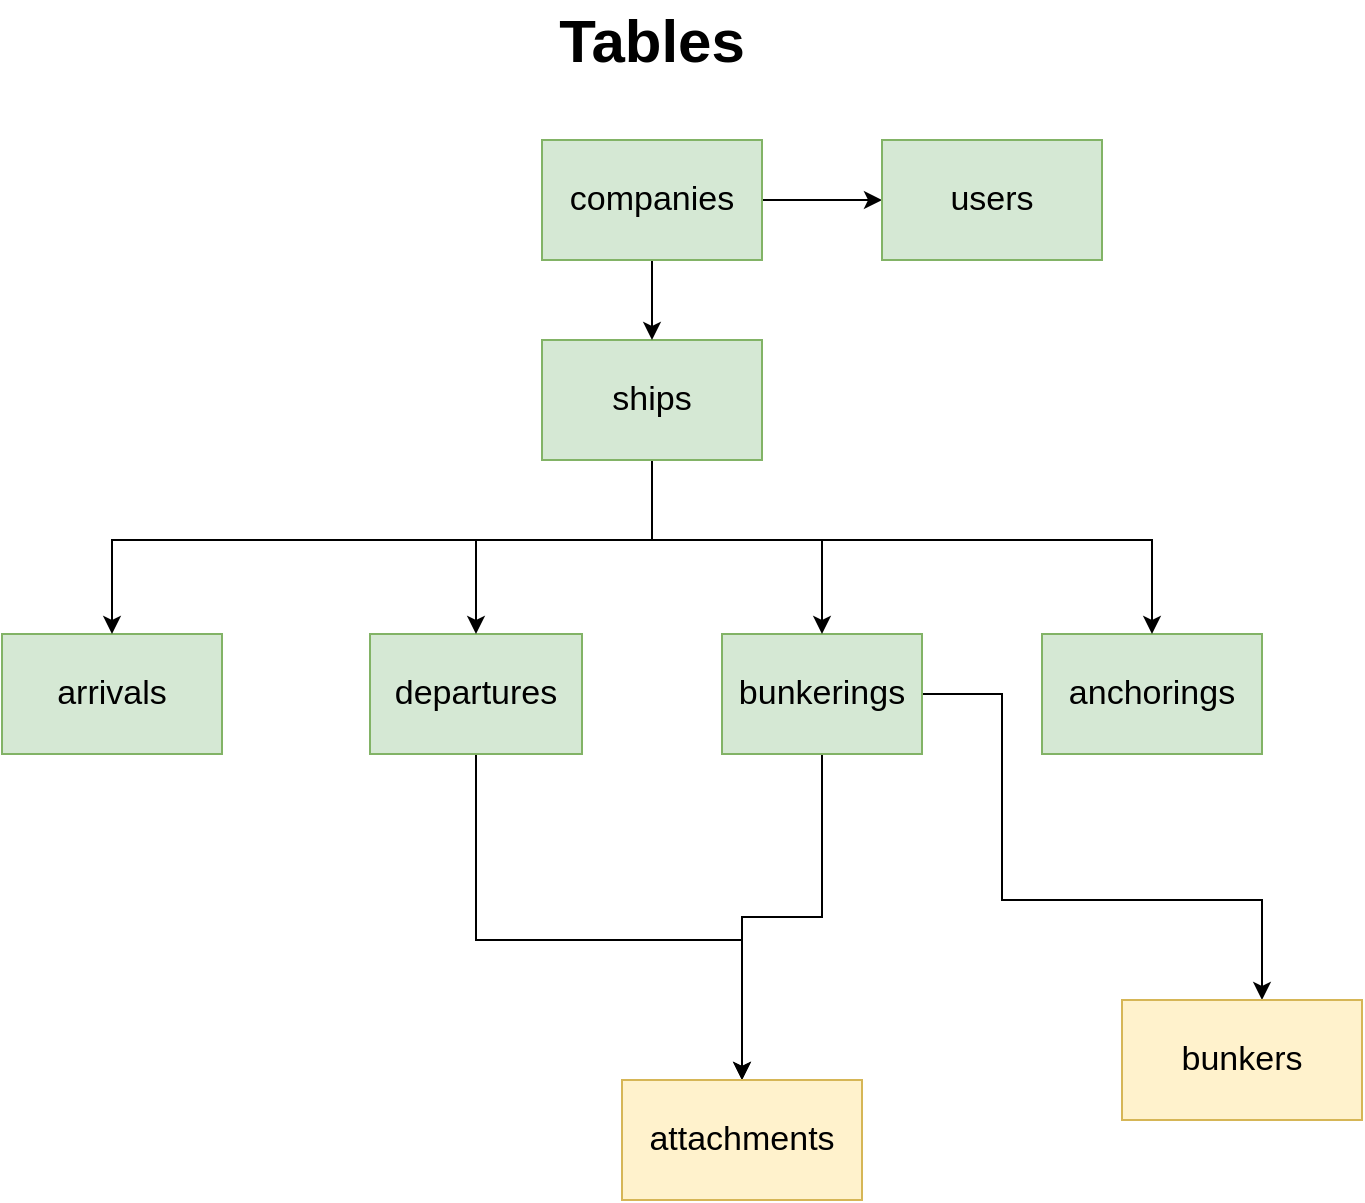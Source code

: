 <mxfile version="14.6.9" type="github" pages="4">
  <diagram id="DMX7ZR0cUQAZhBzKIlZs" name="Main Structure">
    <mxGraphModel dx="1666" dy="723" grid="1" gridSize="10" guides="1" tooltips="1" connect="1" arrows="1" fold="1" page="1" pageScale="1" pageWidth="827" pageHeight="1169" math="0" shadow="0">
      <root>
        <mxCell id="0" />
        <mxCell id="1" parent="0" />
        <mxCell id="1JxM3_afwxFaQtv4awE2-1" value="&lt;div style=&quot;font-size: 17px&quot;&gt;arrivals&lt;br style=&quot;font-size: 17px&quot;&gt;&lt;/div&gt;" style="rounded=0;whiteSpace=wrap;html=1;fontSize=17;fillColor=#d5e8d4;strokeColor=#82b366;" parent="1" vertex="1">
          <mxGeometry x="90" y="357" width="110" height="60" as="geometry" />
        </mxCell>
        <mxCell id="1JxM3_afwxFaQtv4awE2-2" value="Tables" style="text;html=1;strokeColor=none;fillColor=none;align=center;verticalAlign=middle;whiteSpace=wrap;rounded=0;fontSize=30;fontStyle=1" parent="1" vertex="1">
          <mxGeometry x="347" y="40" width="136" height="40" as="geometry" />
        </mxCell>
        <mxCell id="VkQ3xrl--yNiFmn9xW3m-1" style="edgeStyle=orthogonalEdgeStyle;rounded=0;orthogonalLoop=1;jettySize=auto;html=1;entryX=0.5;entryY=0;entryDx=0;entryDy=0;" edge="1" parent="1" source="1JxM3_afwxFaQtv4awE2-3" target="1JxM3_afwxFaQtv4awE2-9">
          <mxGeometry relative="1" as="geometry">
            <mxPoint x="410" y="550" as="targetPoint" />
            <Array as="points">
              <mxPoint x="327" y="510" />
              <mxPoint x="460" y="510" />
            </Array>
          </mxGeometry>
        </mxCell>
        <mxCell id="1JxM3_afwxFaQtv4awE2-3" value="departures" style="rounded=0;whiteSpace=wrap;html=1;fontSize=17;fillColor=#d5e8d4;strokeColor=#82b366;" parent="1" vertex="1">
          <mxGeometry x="274" y="357" width="106" height="60" as="geometry" />
        </mxCell>
        <mxCell id="qUkbgjQhY5i_y7TdIZof-1" style="edgeStyle=orthogonalEdgeStyle;rounded=0;orthogonalLoop=1;jettySize=auto;html=1;entryX=0.5;entryY=0;entryDx=0;entryDy=0;" edge="1" parent="1" source="1JxM3_afwxFaQtv4awE2-4" target="1JxM3_afwxFaQtv4awE2-9">
          <mxGeometry relative="1" as="geometry">
            <mxPoint x="460" y="530" as="targetPoint" />
          </mxGeometry>
        </mxCell>
        <mxCell id="qUkbgjQhY5i_y7TdIZof-2" style="edgeStyle=orthogonalEdgeStyle;rounded=0;orthogonalLoop=1;jettySize=auto;html=1;exitX=1;exitY=0.5;exitDx=0;exitDy=0;" edge="1" parent="1" source="1JxM3_afwxFaQtv4awE2-4">
          <mxGeometry relative="1" as="geometry">
            <mxPoint x="720" y="540" as="targetPoint" />
            <Array as="points">
              <mxPoint x="590" y="387" />
              <mxPoint x="590" y="490" />
              <mxPoint x="720" y="490" />
            </Array>
          </mxGeometry>
        </mxCell>
        <mxCell id="1JxM3_afwxFaQtv4awE2-4" value="bunkerings" style="rounded=0;whiteSpace=wrap;html=1;fontSize=17;fillColor=#d5e8d4;strokeColor=#82b366;" parent="1" vertex="1">
          <mxGeometry x="450" y="357" width="100" height="60" as="geometry" />
        </mxCell>
        <mxCell id="1JxM3_afwxFaQtv4awE2-6" value="anchorings" style="rounded=0;whiteSpace=wrap;html=1;fontSize=17;fillColor=#d5e8d4;strokeColor=#82b366;" parent="1" vertex="1">
          <mxGeometry x="610" y="357" width="110" height="60" as="geometry" />
        </mxCell>
        <mxCell id="1JxM3_afwxFaQtv4awE2-8" value="bunkers" style="rounded=0;whiteSpace=wrap;html=1;fontSize=17;fillColor=#fff2cc;strokeColor=#d6b656;" parent="1" vertex="1">
          <mxGeometry x="650" y="540" width="120" height="60" as="geometry" />
        </mxCell>
        <mxCell id="1JxM3_afwxFaQtv4awE2-9" value="attachments" style="rounded=0;whiteSpace=wrap;html=1;fontSize=17;fillColor=#fff2cc;strokeColor=#d6b656;" parent="1" vertex="1">
          <mxGeometry x="400" y="580" width="120" height="60" as="geometry" />
        </mxCell>
        <mxCell id="1JxM3_afwxFaQtv4awE2-16" style="edgeStyle=orthogonalEdgeStyle;rounded=0;orthogonalLoop=1;jettySize=auto;html=1;fontSize=17;" parent="1" source="1JxM3_afwxFaQtv4awE2-15" target="1JxM3_afwxFaQtv4awE2-1" edge="1">
          <mxGeometry relative="1" as="geometry">
            <Array as="points">
              <mxPoint x="415" y="310" />
              <mxPoint x="145" y="310" />
            </Array>
          </mxGeometry>
        </mxCell>
        <mxCell id="1JxM3_afwxFaQtv4awE2-17" style="edgeStyle=orthogonalEdgeStyle;rounded=0;orthogonalLoop=1;jettySize=auto;html=1;entryX=0.5;entryY=0;entryDx=0;entryDy=0;fontSize=17;" parent="1" source="1JxM3_afwxFaQtv4awE2-15" target="1JxM3_afwxFaQtv4awE2-3" edge="1">
          <mxGeometry relative="1" as="geometry">
            <Array as="points">
              <mxPoint x="415" y="310" />
              <mxPoint x="327" y="310" />
            </Array>
          </mxGeometry>
        </mxCell>
        <mxCell id="1JxM3_afwxFaQtv4awE2-18" style="edgeStyle=orthogonalEdgeStyle;rounded=0;orthogonalLoop=1;jettySize=auto;html=1;entryX=0.5;entryY=0;entryDx=0;entryDy=0;fontSize=17;" parent="1" source="1JxM3_afwxFaQtv4awE2-15" target="1JxM3_afwxFaQtv4awE2-4" edge="1">
          <mxGeometry relative="1" as="geometry">
            <Array as="points">
              <mxPoint x="415" y="310" />
              <mxPoint x="500" y="310" />
            </Array>
          </mxGeometry>
        </mxCell>
        <mxCell id="1JxM3_afwxFaQtv4awE2-19" style="edgeStyle=orthogonalEdgeStyle;rounded=0;orthogonalLoop=1;jettySize=auto;html=1;fontSize=17;" parent="1" source="1JxM3_afwxFaQtv4awE2-15" target="1JxM3_afwxFaQtv4awE2-6" edge="1">
          <mxGeometry relative="1" as="geometry">
            <Array as="points">
              <mxPoint x="415" y="310" />
              <mxPoint x="665" y="310" />
            </Array>
          </mxGeometry>
        </mxCell>
        <mxCell id="1JxM3_afwxFaQtv4awE2-15" value="ships" style="rounded=0;whiteSpace=wrap;html=1;fontSize=17;fillColor=#d5e8d4;strokeColor=#82b366;" parent="1" vertex="1">
          <mxGeometry x="360" y="210" width="110" height="60" as="geometry" />
        </mxCell>
        <mxCell id="1JxM3_afwxFaQtv4awE2-21" style="edgeStyle=orthogonalEdgeStyle;rounded=0;orthogonalLoop=1;jettySize=auto;html=1;fontSize=17;" parent="1" source="1JxM3_afwxFaQtv4awE2-20" target="1JxM3_afwxFaQtv4awE2-15" edge="1">
          <mxGeometry relative="1" as="geometry" />
        </mxCell>
        <mxCell id="aixMK43TnW1yTUnJhg45-2" style="edgeStyle=orthogonalEdgeStyle;rounded=0;orthogonalLoop=1;jettySize=auto;html=1;fontSize=17;" parent="1" source="1JxM3_afwxFaQtv4awE2-20" edge="1">
          <mxGeometry relative="1" as="geometry">
            <mxPoint x="530" y="140" as="targetPoint" />
          </mxGeometry>
        </mxCell>
        <mxCell id="1JxM3_afwxFaQtv4awE2-20" value="companies" style="rounded=0;whiteSpace=wrap;html=1;fontSize=17;fillColor=#d5e8d4;strokeColor=#82b366;" parent="1" vertex="1">
          <mxGeometry x="360" y="110" width="110" height="60" as="geometry" />
        </mxCell>
        <mxCell id="aixMK43TnW1yTUnJhg45-1" value="users" style="rounded=0;whiteSpace=wrap;html=1;fontSize=17;fillColor=#d5e8d4;strokeColor=#82b366;" parent="1" vertex="1">
          <mxGeometry x="530" y="110" width="110" height="60" as="geometry" />
        </mxCell>
      </root>
    </mxGraphModel>
  </diagram>
  <diagram id="h-_Gat5gOPL5YRWuhoEs" name="company-ship">
    <mxGraphModel dx="1186" dy="543" grid="1" gridSize="10" guides="1" tooltips="1" connect="1" arrows="1" fold="1" page="1" pageScale="1" pageWidth="827" pageHeight="1169" math="0" shadow="0">
      <root>
        <mxCell id="soFKNbqGlVXvmwt6cqHq-0" />
        <mxCell id="soFKNbqGlVXvmwt6cqHq-1" parent="soFKNbqGlVXvmwt6cqHq-0" />
        <mxCell id="soFKNbqGlVXvmwt6cqHq-2" value="&lt;h1&gt;Company&lt;/h1&gt;&lt;p&gt;* id&lt;br&gt;&lt;/p&gt;&lt;p&gt;* name&lt;/p&gt;&lt;p&gt;* phone&lt;/p&gt;&lt;p&gt;* address&lt;/p&gt;&lt;p&gt;* users&lt;/p&gt;&lt;p&gt;&lt;br&gt;&lt;/p&gt;" style="text;html=1;strokeColor=#666666;fillColor=#f5f5f5;spacing=5;spacingTop=-20;whiteSpace=wrap;overflow=hidden;rounded=0;fontSize=17;fontColor=#333333;" parent="soFKNbqGlVXvmwt6cqHq-1" vertex="1">
          <mxGeometry x="294" y="60" width="240" height="310" as="geometry" />
        </mxCell>
        <mxCell id="soFKNbqGlVXvmwt6cqHq-3" value="&lt;h1&gt;Ship&lt;/h1&gt;&lt;p&gt;* id&lt;br&gt;&lt;/p&gt;&lt;p&gt;* name&lt;/p&gt;&lt;p&gt;type&lt;/p&gt;&lt;p&gt;* isActive&lt;/p&gt;&lt;p&gt;port_registry&lt;/p&gt;&lt;p&gt;port_home&lt;/p&gt;&lt;p&gt;* &lt;br&gt;&lt;/p&gt;&lt;p&gt;* application (web / desktop)&lt;/p&gt;&lt;p&gt;* email&lt;/p&gt;&lt;p&gt;* password&lt;/p&gt;" style="text;html=1;strokeColor=#666666;fillColor=#f5f5f5;spacing=5;spacingTop=-20;whiteSpace=wrap;overflow=hidden;rounded=0;fontSize=17;fontColor=#333333;" parent="soFKNbqGlVXvmwt6cqHq-1" vertex="1">
          <mxGeometry x="60" y="410" width="240" height="310" as="geometry" />
        </mxCell>
        <mxCell id="soFKNbqGlVXvmwt6cqHq-4" value="&lt;h1&gt;User&lt;/h1&gt;&lt;p&gt;* id&lt;br&gt;&lt;/p&gt;&lt;p&gt;* name&lt;/p&gt;&lt;p&gt;* email&lt;/p&gt;&lt;p&gt;* password&lt;br&gt;&lt;/p&gt;&lt;p&gt;&lt;br&gt;&lt;/p&gt;" style="text;html=1;strokeColor=#666666;fillColor=#f5f5f5;spacing=5;spacingTop=-20;whiteSpace=wrap;overflow=hidden;rounded=0;fontSize=17;fontColor=#333333;" parent="soFKNbqGlVXvmwt6cqHq-1" vertex="1">
          <mxGeometry x="520" y="410" width="240" height="310" as="geometry" />
        </mxCell>
      </root>
    </mxGraphModel>
  </diagram>
  <diagram id="QQlsrM-vaduRlZdGIkvf" name="activities">
    <mxGraphModel dx="1186" dy="543" grid="1" gridSize="10" guides="1" tooltips="1" connect="1" arrows="1" fold="1" page="1" pageScale="1" pageWidth="827" pageHeight="1169" math="0" shadow="0">
      <root>
        <mxCell id="mC3ank6kKBZKsQofkNCX-0" />
        <mxCell id="mC3ank6kKBZKsQofkNCX-1" parent="mC3ank6kKBZKsQofkNCX-0" />
        <mxCell id="WZZ-W5W2s1zJSuo2I6eI-0" value="&lt;h1&gt;Arrivals&lt;/h1&gt;&lt;p&gt;* id&lt;/p&gt;&lt;p&gt;* ship_id&lt;br&gt;&lt;/p&gt;&lt;p&gt;* origin &amp;lt;PORT&amp;gt;&lt;br&gt;&lt;/p&gt;&lt;p&gt;* destination &amp;lt;PORT&amp;gt;&lt;/p&gt;&lt;p&gt;* date &amp;lt;Date&amp;gt;&lt;/p&gt;&lt;p&gt;* hasMany bunkers()&lt;br&gt;&lt;/p&gt;&lt;p&gt;* hasMany attachments()&lt;br&gt;&lt;/p&gt;" style="text;html=1;strokeColor=#666666;fillColor=#f5f5f5;spacing=5;spacingTop=-20;whiteSpace=wrap;overflow=hidden;rounded=0;fontSize=17;fontColor=#333333;verticalAlign=top;horizontal=1;" parent="mC3ank6kKBZKsQofkNCX-1" vertex="1">
          <mxGeometry x="116" y="30" width="240" height="330" as="geometry" />
        </mxCell>
        <mxCell id="WZZ-W5W2s1zJSuo2I6eI-1" value="&lt;h1&gt;Departures&lt;/h1&gt;&lt;p&gt;* id&lt;/p&gt;&lt;p&gt;* ship_id&lt;/p&gt;&lt;p&gt;* origin &amp;lt;PORT&amp;gt;&lt;/p&gt;&lt;p&gt;* destination &amp;lt;PORT&amp;gt;&lt;/p&gt;&lt;p&gt;* date &amp;lt;Date&amp;gt;&lt;/p&gt;&lt;p&gt;* hasMany bunkers()&lt;br&gt;&lt;/p&gt;&lt;p&gt;* hasMany attachments()&lt;br&gt;&lt;/p&gt;" style="text;html=1;strokeColor=#666666;fillColor=#f5f5f5;spacing=5;spacingTop=-20;whiteSpace=wrap;overflow=hidden;rounded=0;fontSize=17;fontColor=#333333;verticalAlign=top;horizontal=1;" parent="mC3ank6kKBZKsQofkNCX-1" vertex="1">
          <mxGeometry x="466" y="30" width="240" height="330" as="geometry" />
        </mxCell>
        <mxCell id="WZZ-W5W2s1zJSuo2I6eI-2" value="&lt;h1&gt;&lt;font style=&quot;font-size: 30px&quot;&gt;Bunkerings&lt;/font&gt;&lt;/h1&gt;&lt;p style=&quot;font-size: 16px&quot;&gt;&lt;font style=&quot;font-size: 16px&quot;&gt;* id&lt;/font&gt;&lt;/p&gt;&lt;p style=&quot;font-size: 16px&quot;&gt;&lt;font style=&quot;font-size: 16px&quot;&gt;* ship_id&lt;/font&gt;&lt;/p&gt;&lt;p style=&quot;font-size: 16px&quot;&gt;&lt;font style=&quot;font-size: 16px&quot;&gt;* type {bunker, bunker correction, debunker, ROB}&lt;br&gt;&lt;/font&gt;&lt;/p&gt;&lt;p style=&quot;font-size: 16px&quot;&gt;&lt;font style=&quot;font-size: 16px&quot;&gt;* port&lt;br&gt;&lt;/font&gt;&lt;/p&gt;&lt;p style=&quot;font-size: 16px&quot;&gt;&lt;font style=&quot;font-size: 16px&quot;&gt;* date &amp;lt;Date&amp;gt;&lt;/font&gt;&lt;/p&gt;&lt;p style=&quot;font-size: 16px&quot;&gt;&lt;font style=&quot;font-size: 16px&quot;&gt;* hasMany bunkers()&lt;br&gt;&lt;/font&gt;&lt;/p&gt;&lt;p style=&quot;font-size: 16px&quot;&gt;&lt;font style=&quot;font-size: 16px&quot;&gt;* hasMany attachments()&lt;/font&gt;&lt;br&gt;&lt;/p&gt;" style="text;html=1;strokeColor=#666666;fillColor=#f5f5f5;spacing=5;spacingTop=-33;whiteSpace=wrap;overflow=hidden;rounded=0;fontSize=17;fontColor=#333333;verticalAlign=top;horizontal=1;" parent="mC3ank6kKBZKsQofkNCX-1" vertex="1">
          <mxGeometry x="116" y="380" width="240" height="330" as="geometry" />
        </mxCell>
        <mxCell id="WZZ-W5W2s1zJSuo2I6eI-3" value="&lt;h1&gt;Anchorings&lt;/h1&gt;&lt;p&gt;* id&lt;/p&gt;&lt;p&gt;* ship_id&lt;/p&gt;&lt;p&gt;* start &amp;lt;Date&amp;gt;&lt;/p&gt;&lt;p&gt;* end &amp;lt;Date&amp;gt;&lt;/p&gt;" style="text;html=1;strokeColor=#666666;fillColor=#f5f5f5;spacing=5;spacingTop=-20;whiteSpace=wrap;overflow=hidden;rounded=0;fontSize=17;fontColor=#333333;verticalAlign=top;horizontal=1;" parent="mC3ank6kKBZKsQofkNCX-1" vertex="1">
          <mxGeometry x="466" y="380" width="240" height="330" as="geometry" />
        </mxCell>
      </root>
    </mxGraphModel>
  </diagram>
  <diagram id="YOP6TqiIqPZjjg1V6sur" name="bunkers">
    <mxGraphModel dx="946" dy="543" grid="1" gridSize="10" guides="1" tooltips="1" connect="1" arrows="1" fold="1" page="1" pageScale="1" pageWidth="827" pageHeight="1169" math="0" shadow="0">
      <root>
        <mxCell id="c6fQHSJcCv1u1uCwsS57-0" />
        <mxCell id="c6fQHSJcCv1u1uCwsS57-1" parent="c6fQHSJcCv1u1uCwsS57-0" />
        <mxCell id="B313FvC47FbEjT_W9tFm-0" value="&lt;h1&gt;Bunkers&lt;br&gt;&lt;/h1&gt;&lt;p&gt;* id&lt;br&gt;&lt;/p&gt;&lt;p&gt;* name&lt;br&gt;&lt;/p&gt;&lt;p&gt;* amount&lt;br&gt;&lt;/p&gt;&lt;p&gt;&lt;br&gt;&lt;/p&gt;" style="text;html=1;strokeColor=#666666;fillColor=#f5f5f5;spacing=5;spacingTop=-20;whiteSpace=wrap;overflow=hidden;rounded=0;fontSize=17;fontColor=#333333;" parent="c6fQHSJcCv1u1uCwsS57-1" vertex="1">
          <mxGeometry x="320" y="110" width="240" height="330" as="geometry" />
        </mxCell>
      </root>
    </mxGraphModel>
  </diagram>
</mxfile>
